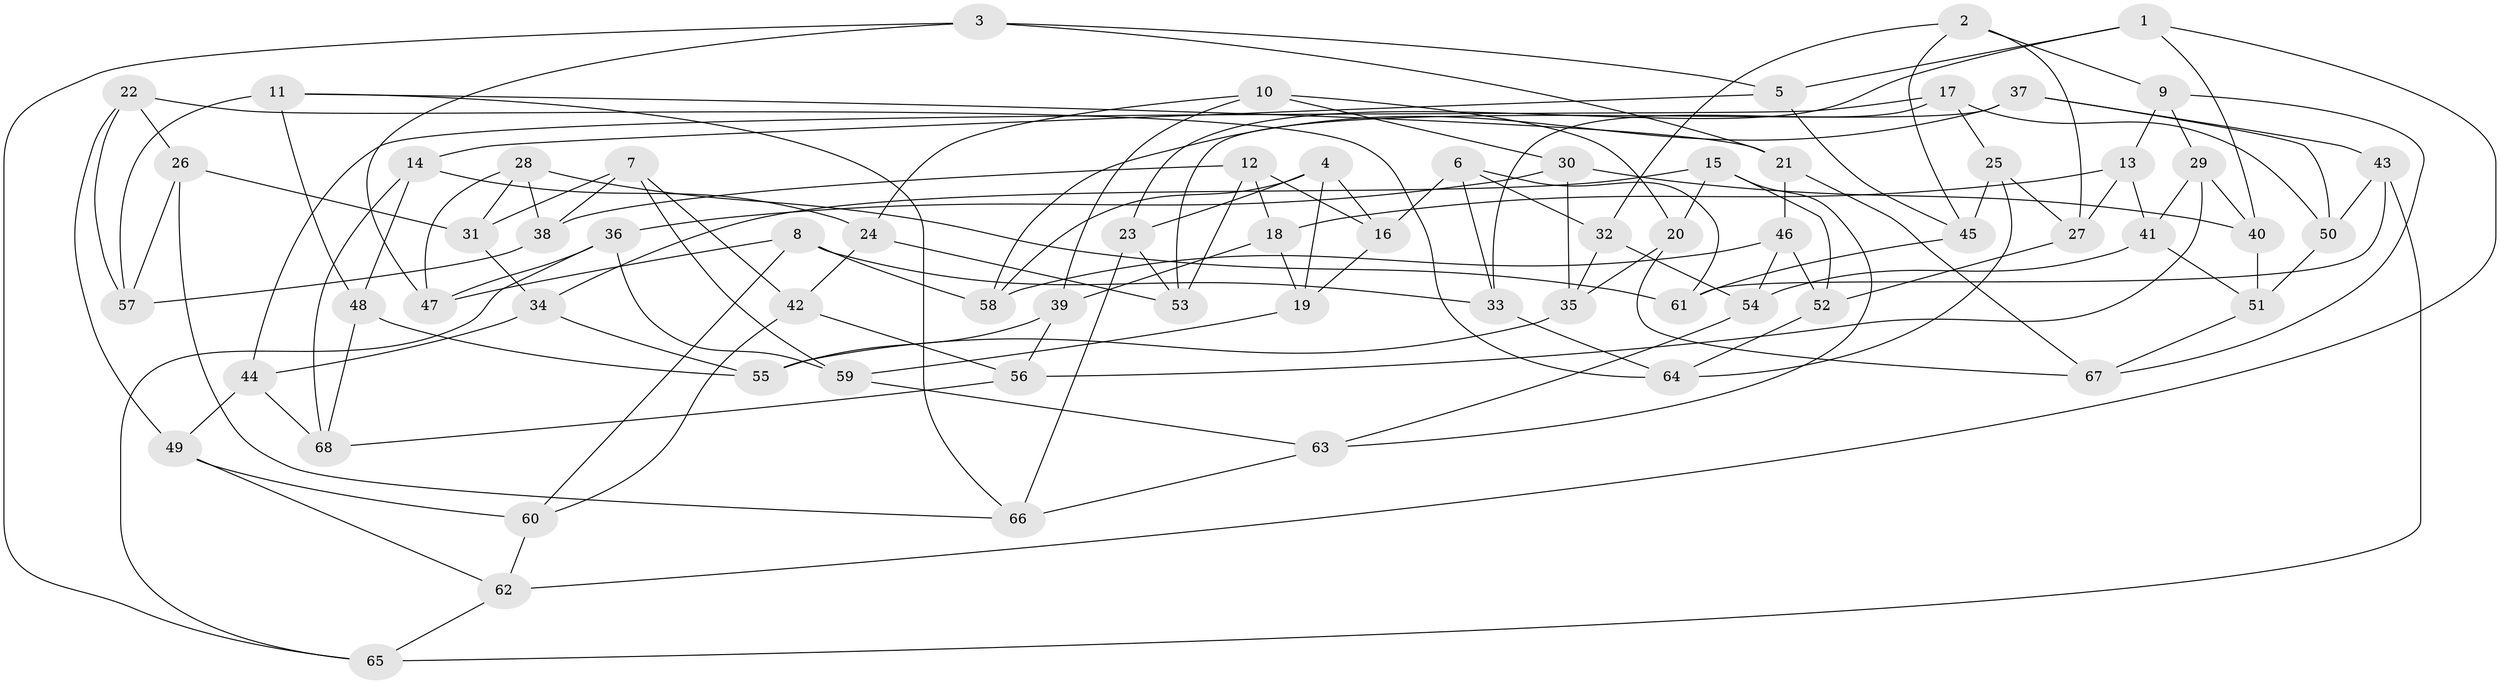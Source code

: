 // Generated by graph-tools (version 1.1) at 2025/11/02/27/25 16:11:42]
// undirected, 68 vertices, 136 edges
graph export_dot {
graph [start="1"]
  node [color=gray90,style=filled];
  1;
  2;
  3;
  4;
  5;
  6;
  7;
  8;
  9;
  10;
  11;
  12;
  13;
  14;
  15;
  16;
  17;
  18;
  19;
  20;
  21;
  22;
  23;
  24;
  25;
  26;
  27;
  28;
  29;
  30;
  31;
  32;
  33;
  34;
  35;
  36;
  37;
  38;
  39;
  40;
  41;
  42;
  43;
  44;
  45;
  46;
  47;
  48;
  49;
  50;
  51;
  52;
  53;
  54;
  55;
  56;
  57;
  58;
  59;
  60;
  61;
  62;
  63;
  64;
  65;
  66;
  67;
  68;
  1 -- 40;
  1 -- 23;
  1 -- 62;
  1 -- 5;
  2 -- 45;
  2 -- 27;
  2 -- 9;
  2 -- 32;
  3 -- 5;
  3 -- 21;
  3 -- 47;
  3 -- 65;
  4 -- 19;
  4 -- 58;
  4 -- 16;
  4 -- 23;
  5 -- 14;
  5 -- 45;
  6 -- 61;
  6 -- 32;
  6 -- 33;
  6 -- 16;
  7 -- 31;
  7 -- 42;
  7 -- 59;
  7 -- 38;
  8 -- 58;
  8 -- 47;
  8 -- 33;
  8 -- 60;
  9 -- 29;
  9 -- 13;
  9 -- 67;
  10 -- 39;
  10 -- 30;
  10 -- 20;
  10 -- 24;
  11 -- 66;
  11 -- 21;
  11 -- 48;
  11 -- 57;
  12 -- 16;
  12 -- 38;
  12 -- 53;
  12 -- 18;
  13 -- 27;
  13 -- 41;
  13 -- 18;
  14 -- 24;
  14 -- 48;
  14 -- 68;
  15 -- 20;
  15 -- 63;
  15 -- 52;
  15 -- 34;
  16 -- 19;
  17 -- 25;
  17 -- 33;
  17 -- 44;
  17 -- 50;
  18 -- 39;
  18 -- 19;
  19 -- 59;
  20 -- 35;
  20 -- 67;
  21 -- 67;
  21 -- 46;
  22 -- 64;
  22 -- 26;
  22 -- 49;
  22 -- 57;
  23 -- 66;
  23 -- 53;
  24 -- 42;
  24 -- 53;
  25 -- 45;
  25 -- 27;
  25 -- 64;
  26 -- 31;
  26 -- 57;
  26 -- 66;
  27 -- 52;
  28 -- 47;
  28 -- 38;
  28 -- 31;
  28 -- 61;
  29 -- 56;
  29 -- 41;
  29 -- 40;
  30 -- 36;
  30 -- 40;
  30 -- 35;
  31 -- 34;
  32 -- 35;
  32 -- 54;
  33 -- 64;
  34 -- 44;
  34 -- 55;
  35 -- 55;
  36 -- 65;
  36 -- 59;
  36 -- 47;
  37 -- 58;
  37 -- 43;
  37 -- 50;
  37 -- 53;
  38 -- 57;
  39 -- 55;
  39 -- 56;
  40 -- 51;
  41 -- 54;
  41 -- 51;
  42 -- 60;
  42 -- 56;
  43 -- 50;
  43 -- 65;
  43 -- 61;
  44 -- 68;
  44 -- 49;
  45 -- 61;
  46 -- 52;
  46 -- 54;
  46 -- 58;
  48 -- 55;
  48 -- 68;
  49 -- 62;
  49 -- 60;
  50 -- 51;
  51 -- 67;
  52 -- 64;
  54 -- 63;
  56 -- 68;
  59 -- 63;
  60 -- 62;
  62 -- 65;
  63 -- 66;
}

